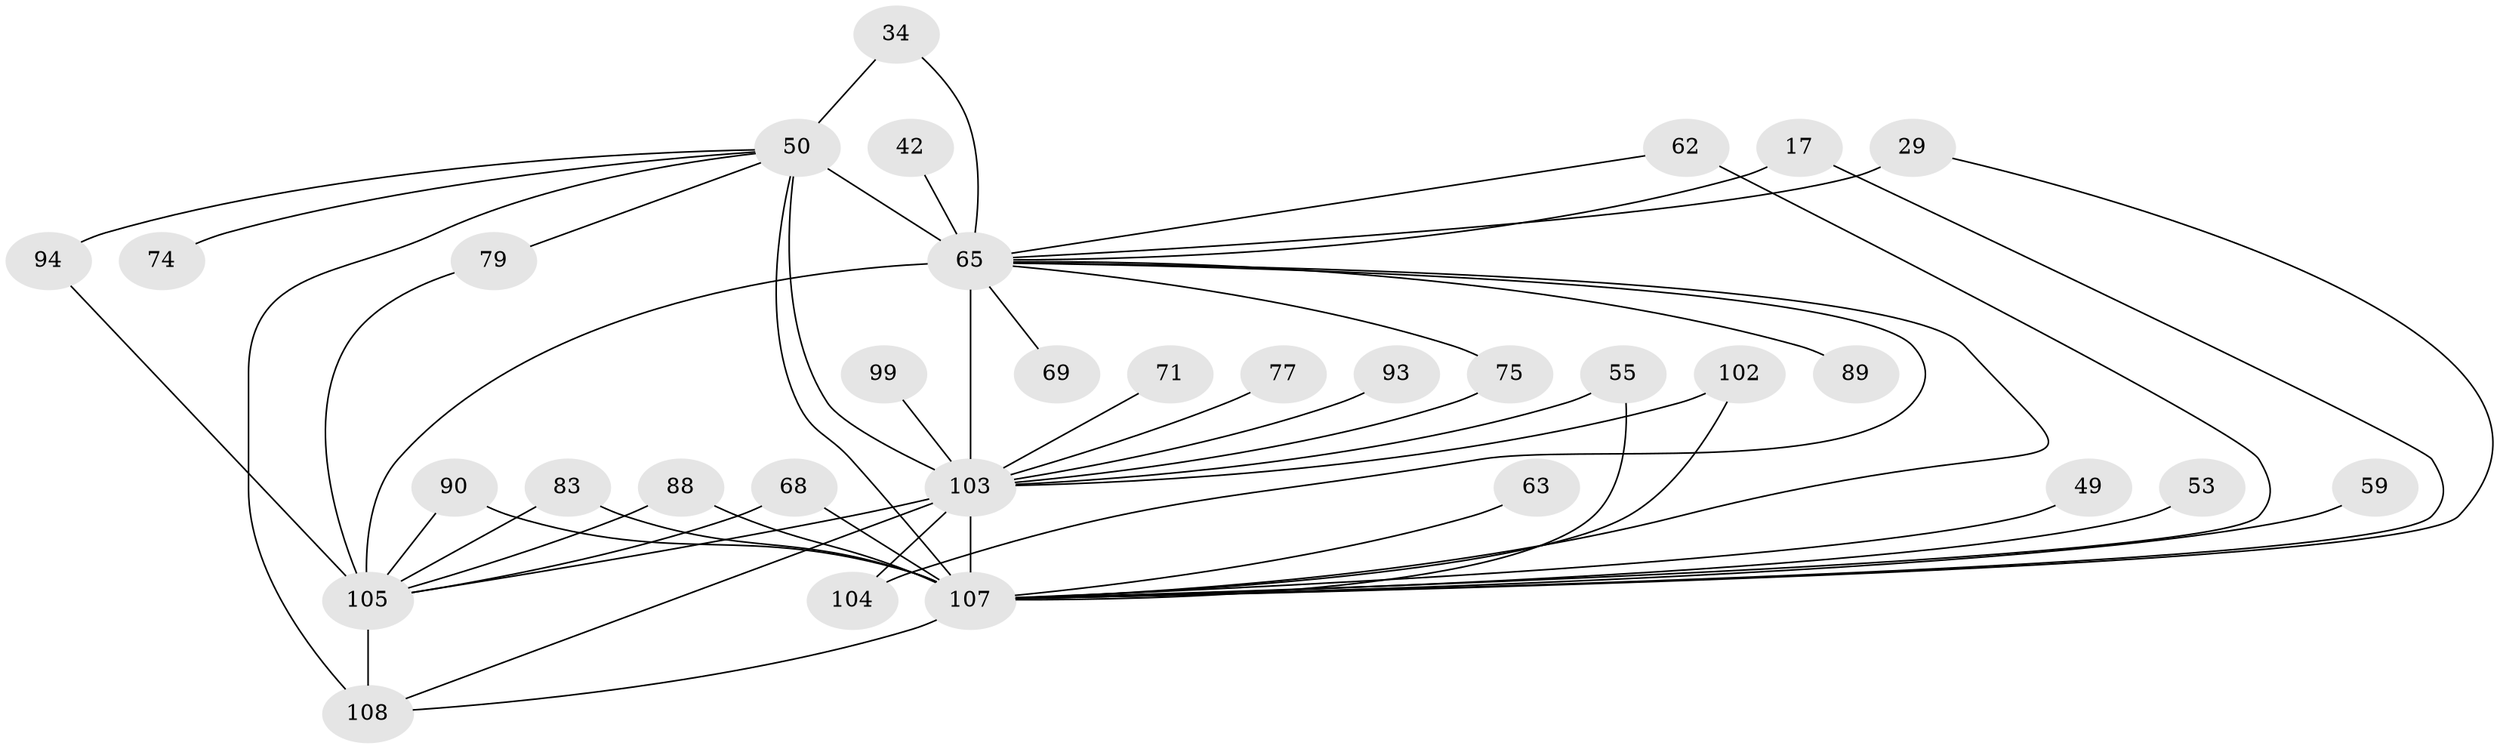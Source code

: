 // original degree distribution, {20: 0.027777777777777776, 22: 0.009259259259259259, 15: 0.018518518518518517, 19: 0.018518518518518517, 31: 0.009259259259259259, 23: 0.009259259259259259, 6: 0.027777777777777776, 9: 0.009259259259259259, 8: 0.009259259259259259, 5: 0.05555555555555555, 2: 0.5370370370370371, 4: 0.09259259259259259, 3: 0.17592592592592593}
// Generated by graph-tools (version 1.1) at 2025/50/03/04/25 21:50:00]
// undirected, 32 vertices, 52 edges
graph export_dot {
graph [start="1"]
  node [color=gray90,style=filled];
  17;
  29 [super="+20"];
  34;
  42;
  49;
  50 [super="+41+10"];
  53 [super="+52"];
  55;
  59 [super="+58"];
  62 [super="+56"];
  63;
  65 [super="+9"];
  68;
  69;
  71;
  74;
  75;
  77;
  79;
  83;
  88;
  89;
  90;
  93 [super="+22"];
  94 [super="+45"];
  99;
  102;
  103 [super="+64+25+72+85+95+100"];
  104;
  105 [super="+67+70+30+91"];
  107 [super="+98+81+101+106"];
  108 [super="+97+82+18"];
  17 -- 107;
  17 -- 65;
  29 -- 107;
  29 -- 65 [weight=2];
  34 -- 50;
  34 -- 65;
  42 -- 65;
  49 -- 107 [weight=2];
  50 -- 103 [weight=17];
  50 -- 74;
  50 -- 107 [weight=8];
  50 -- 79;
  50 -- 94 [weight=2];
  50 -- 108 [weight=3];
  50 -- 65 [weight=4];
  53 -- 107 [weight=3];
  55 -- 107;
  55 -- 103;
  59 -- 107 [weight=2];
  62 -- 107 [weight=2];
  62 -- 65;
  63 -- 107 [weight=2];
  65 -- 103 [weight=14];
  65 -- 69 [weight=2];
  65 -- 104;
  65 -- 105 [weight=11];
  65 -- 75;
  65 -- 107 [weight=10];
  65 -- 89;
  68 -- 105;
  68 -- 107;
  71 -- 103 [weight=2];
  75 -- 103;
  77 -- 103 [weight=2];
  79 -- 105;
  83 -- 105;
  83 -- 107;
  88 -- 105;
  88 -- 107;
  90 -- 105;
  90 -- 107;
  93 -- 103 [weight=2];
  94 -- 105;
  99 -- 103 [weight=2];
  102 -- 103;
  102 -- 107;
  103 -- 104;
  103 -- 105 [weight=2];
  103 -- 107 [weight=25];
  103 -- 108 [weight=3];
  105 -- 108 [weight=3];
  107 -- 108;
}
